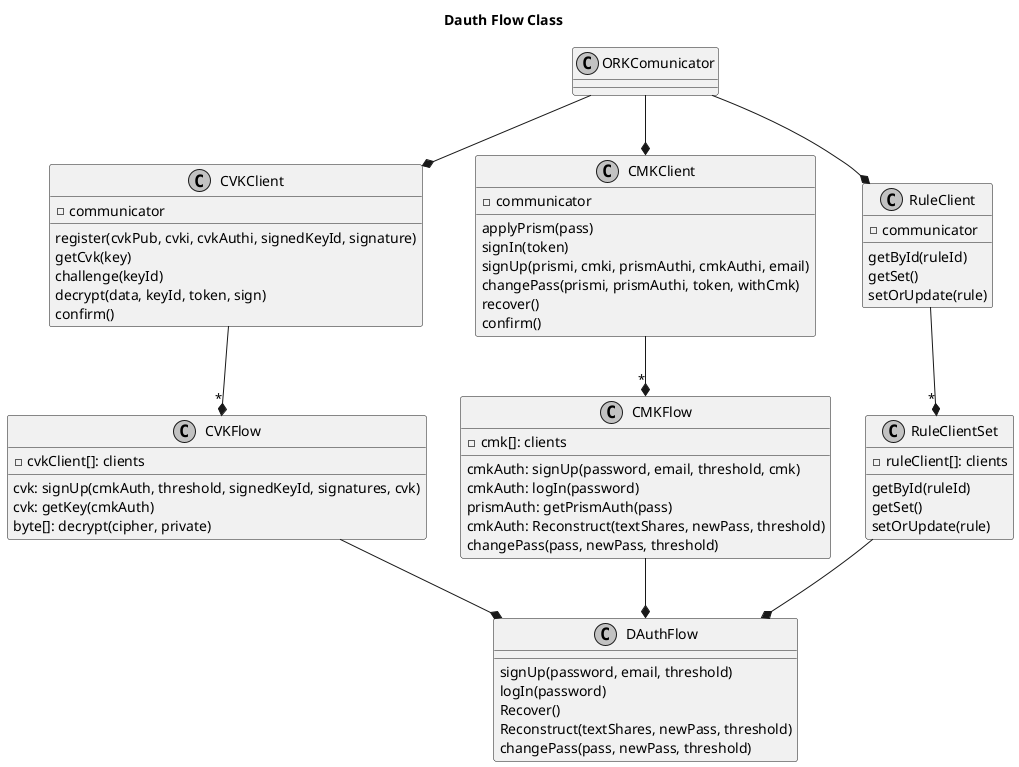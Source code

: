 @startuml DauthFlowClass
skinparam monochrome true

title Dauth Flow Class
class "ORKComunicator" as com
class "CVKClient" as cvk
class "CMKClient" as cmk
class "RuleClient" as rule
class "CMKFlow" as cmkFlow
class "CVKFlow" as cvkFlow
class "RuleClientSet" as ruleSet
class "DAuthFlow" as dauth

com --* cvk
com --* cmk
com --* rule

cmk --* "*" cmkFlow
cvk --* "*" cvkFlow
rule --* "*" ruleSet

 cmkFlow --* dauth
 cvkFlow --* dauth
 ruleSet --* dauth

class cmk {
  -communicator
  applyPrism(pass)
  signIn(token)
  signUp(prismi, cmki, prismAuthi, cmkAuthi, email)
  changePass(prismi, prismAuthi, token, withCmk)
  recover()
  confirm()

}

class cvk {
  -communicator
  register(cvkPub, cvki, cvkAuthi, signedKeyId, signature)
  getCvk(key)
  challenge(keyId)
  decrypt(data, keyId, token, sign)
  confirm()
}

class rule {
  -communicator
  getById(ruleId)
  getSet()
  setOrUpdate(rule)
}


class cmkFlow {
  - cmk[]: clients
  cmkAuth: signUp(password, email, threshold, cmk)
  cmkAuth: logIn(password)
  prismAuth: getPrismAuth(pass)
  cmkAuth: Reconstruct(textShares, newPass, threshold)
  changePass(pass, newPass, threshold)
}

class cvkFlow {
  - cvkClient[]: clients
  cvk: signUp(cmkAuth, threshold, signedKeyId, signatures, cvk)
  cvk: getKey(cmkAuth)
  byte[]: decrypt(cipher, private)
}

class ruleSet {
  - ruleClient[]: clients
  getById(ruleId)
  getSet()
  setOrUpdate(rule)
}


class dauth {
  
  signUp(password, email, threshold)
  logIn(password)
  Recover()
  Reconstruct(textShares, newPass, threshold)
  changePass(pass, newPass, threshold)
}

@enduml
